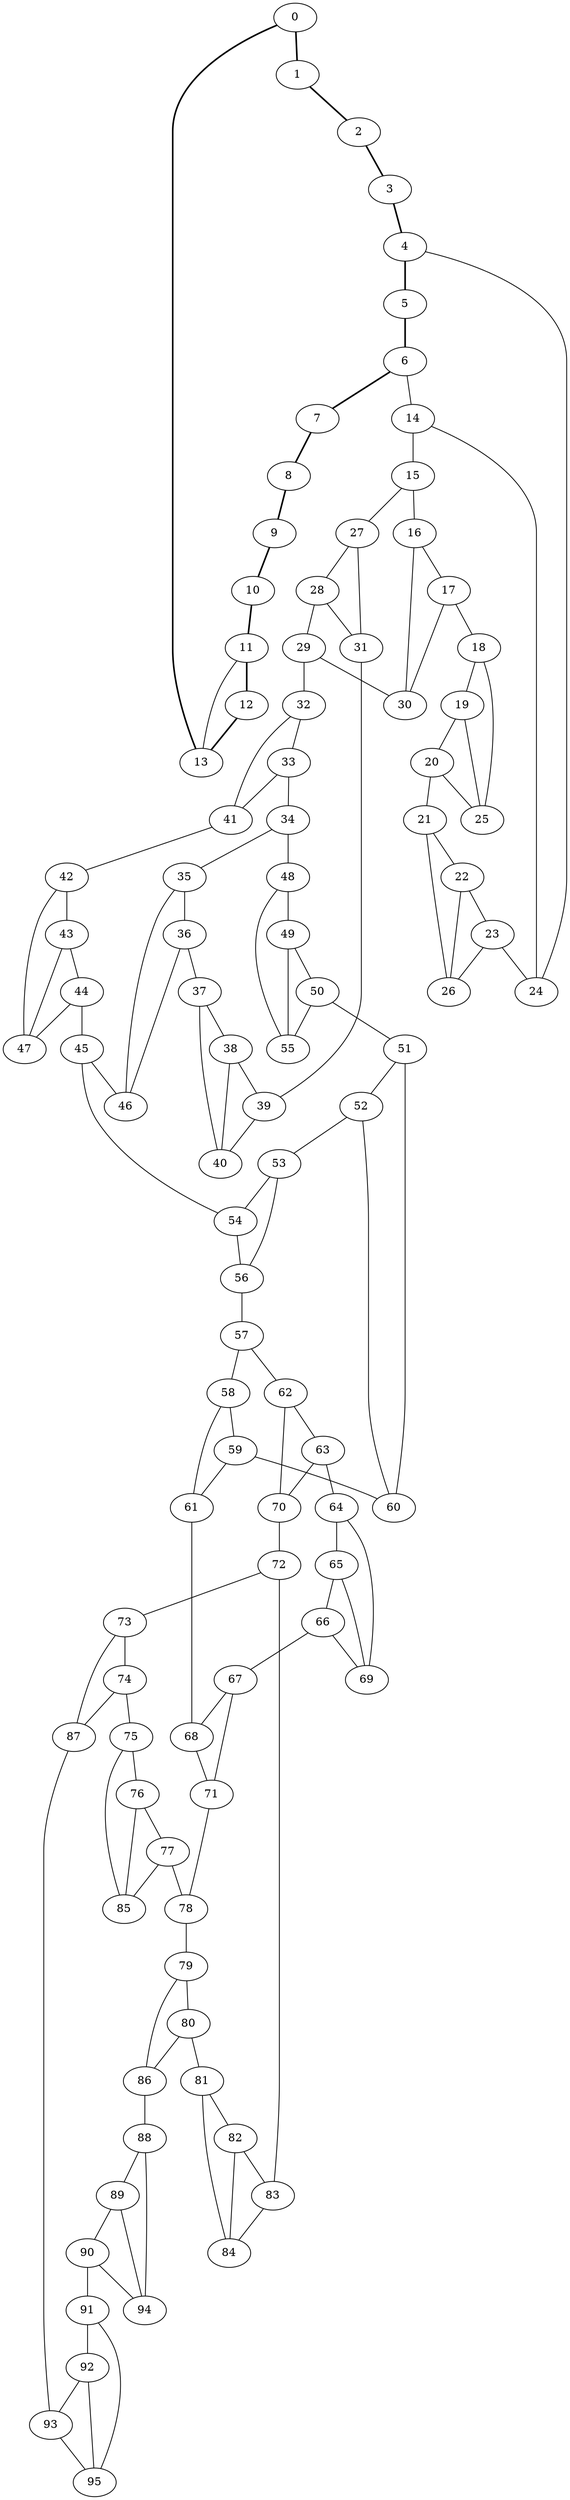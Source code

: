 //Inside of this graph isn't 3-connected
graph G {
0 [ pos = " 18.50,0.00!" ];
0 -- 1[style=bold];
0 -- 13[style=bold];
1 [ pos = " 16.67,8.03!" ];
1 -- 2[style=bold];
2 [ pos = " 11.53,14.46!" ];
2 -- 3[style=bold];
3 [ pos = " 4.12,18.04!" ];
3 -- 4[style=bold];
4 [ pos = " -4.12,18.04!" ];
4 -- 5[style=bold];
4 -- 24;
5 [ pos = " -11.53,14.46!" ];
5 -- 6[style=bold];
6 [ pos = " -16.67,8.03!" ];
6 -- 7[style=bold];
6 -- 14;
7 [ pos = " -18.50,0.00!" ];
7 -- 8[style=bold];
8 [ pos = " -16.67,-8.03!" ];
8 -- 9[style=bold];
9 [ pos = " -11.53,-14.46!" ];
9 -- 10[style=bold];
10 [ pos = " -4.12,-18.04!" ];
10 -- 11[style=bold];
11 [ pos = " 4.12,-18.04!" ];
11 -- 12[style=bold];
11 -- 13;
12 [ pos = " 11.53,-14.46!" ];
12 -- 13[style=bold];
13 [ pos = " 16.67,-8.03!" ];
14 -- 15;
14 -- 24;
15 -- 16;
15 -- 27;
16 -- 17;
16 -- 30;
17 -- 18;
17 -- 30;
18 -- 19;
18 -- 25;
19 -- 20;
19 -- 25;
20 -- 21;
20 -- 25;
21 -- 22;
21 -- 26;
22 -- 23;
22 -- 26;
23 -- 24;
23 -- 26;
27 -- 28;
27 -- 31;
28 -- 29;
28 -- 31;
29 -- 30;
29 -- 32;
31 -- 39;
32 -- 33;
32 -- 41;
33 -- 34;
33 -- 41;
34 -- 35;
34 -- 48;
35 -- 36;
35 -- 46;
36 -- 37;
36 -- 46;
37 -- 38;
37 -- 40;
38 -- 39;
38 -- 40;
39 -- 40;
41 -- 42;
42 -- 43;
42 -- 47;
43 -- 44;
43 -- 47;
44 -- 45;
44 -- 47;
45 -- 46;
45 -- 54;
48 -- 49;
48 -- 55;
49 -- 50;
49 -- 55;
50 -- 51;
50 -- 55;
51 -- 52;
51 -- 60;
52 -- 53;
52 -- 60;
53 -- 54;
53 -- 56;
54 -- 56;
56 -- 57;
57 -- 58;
57 -- 62;
58 -- 59;
58 -- 61;
59 -- 60;
59 -- 61;
61 -- 68;
62 -- 63;
62 -- 70;
63 -- 64;
63 -- 70;
64 -- 65;
64 -- 69;
65 -- 66;
65 -- 69;
66 -- 67;
66 -- 69;
67 -- 68;
67 -- 71;
68 -- 71;
70 -- 72;
71 -- 78;
72 -- 73;
72 -- 83;
73 -- 74;
73 -- 87;
74 -- 75;
74 -- 87;
75 -- 76;
75 -- 85;
76 -- 77;
76 -- 85;
77 -- 78;
77 -- 85;
78 -- 79;
79 -- 80;
79 -- 86;
80 -- 81;
80 -- 86;
81 -- 82;
81 -- 84;
82 -- 83;
82 -- 84;
83 -- 84;
86 -- 88;
87 -- 93;
88 -- 89;
88 -- 94;
89 -- 90;
89 -- 94;
90 -- 91;
90 -- 94;
91 -- 92;
91 -- 95;
92 -- 93;
92 -- 95;
93 -- 95;
}
